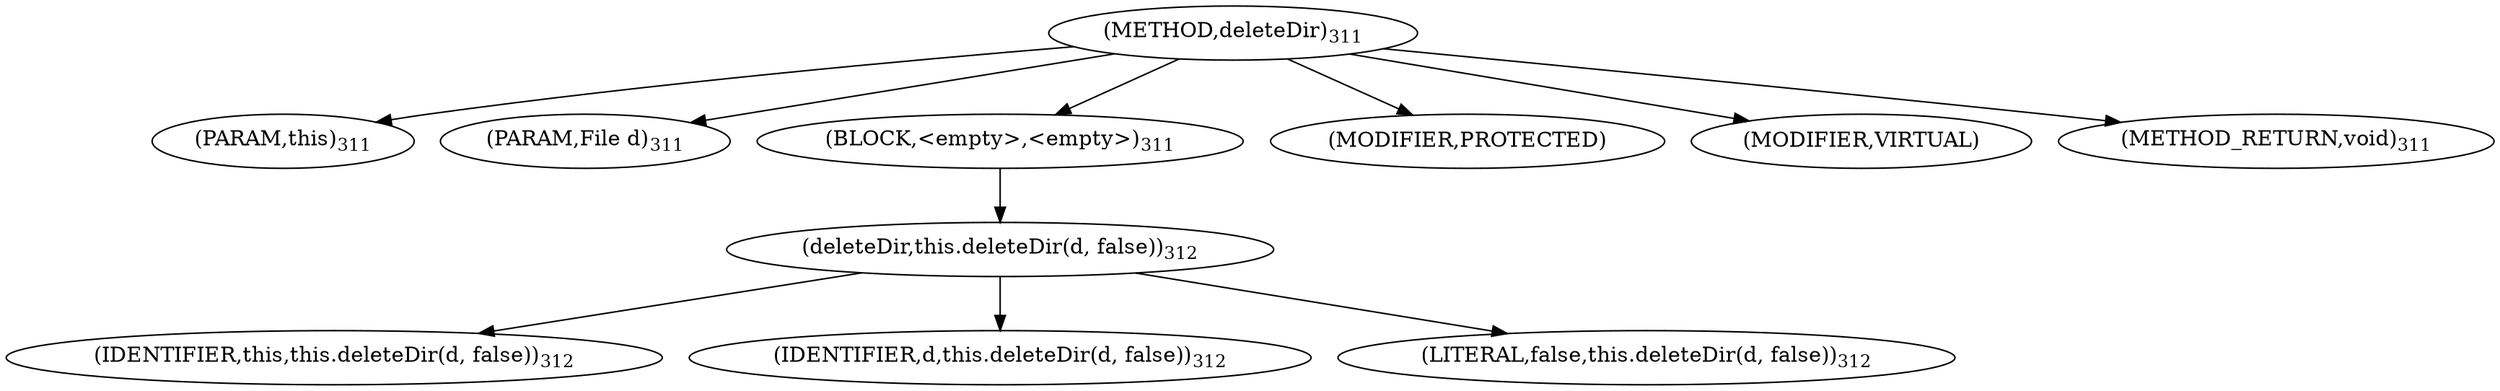 digraph "deleteDir" {  
"790" [label = <(METHOD,deleteDir)<SUB>311</SUB>> ]
"56" [label = <(PARAM,this)<SUB>311</SUB>> ]
"791" [label = <(PARAM,File d)<SUB>311</SUB>> ]
"792" [label = <(BLOCK,&lt;empty&gt;,&lt;empty&gt;)<SUB>311</SUB>> ]
"793" [label = <(deleteDir,this.deleteDir(d, false))<SUB>312</SUB>> ]
"55" [label = <(IDENTIFIER,this,this.deleteDir(d, false))<SUB>312</SUB>> ]
"794" [label = <(IDENTIFIER,d,this.deleteDir(d, false))<SUB>312</SUB>> ]
"795" [label = <(LITERAL,false,this.deleteDir(d, false))<SUB>312</SUB>> ]
"796" [label = <(MODIFIER,PROTECTED)> ]
"797" [label = <(MODIFIER,VIRTUAL)> ]
"798" [label = <(METHOD_RETURN,void)<SUB>311</SUB>> ]
  "790" -> "56" 
  "790" -> "791" 
  "790" -> "792" 
  "790" -> "796" 
  "790" -> "797" 
  "790" -> "798" 
  "792" -> "793" 
  "793" -> "55" 
  "793" -> "794" 
  "793" -> "795" 
}
